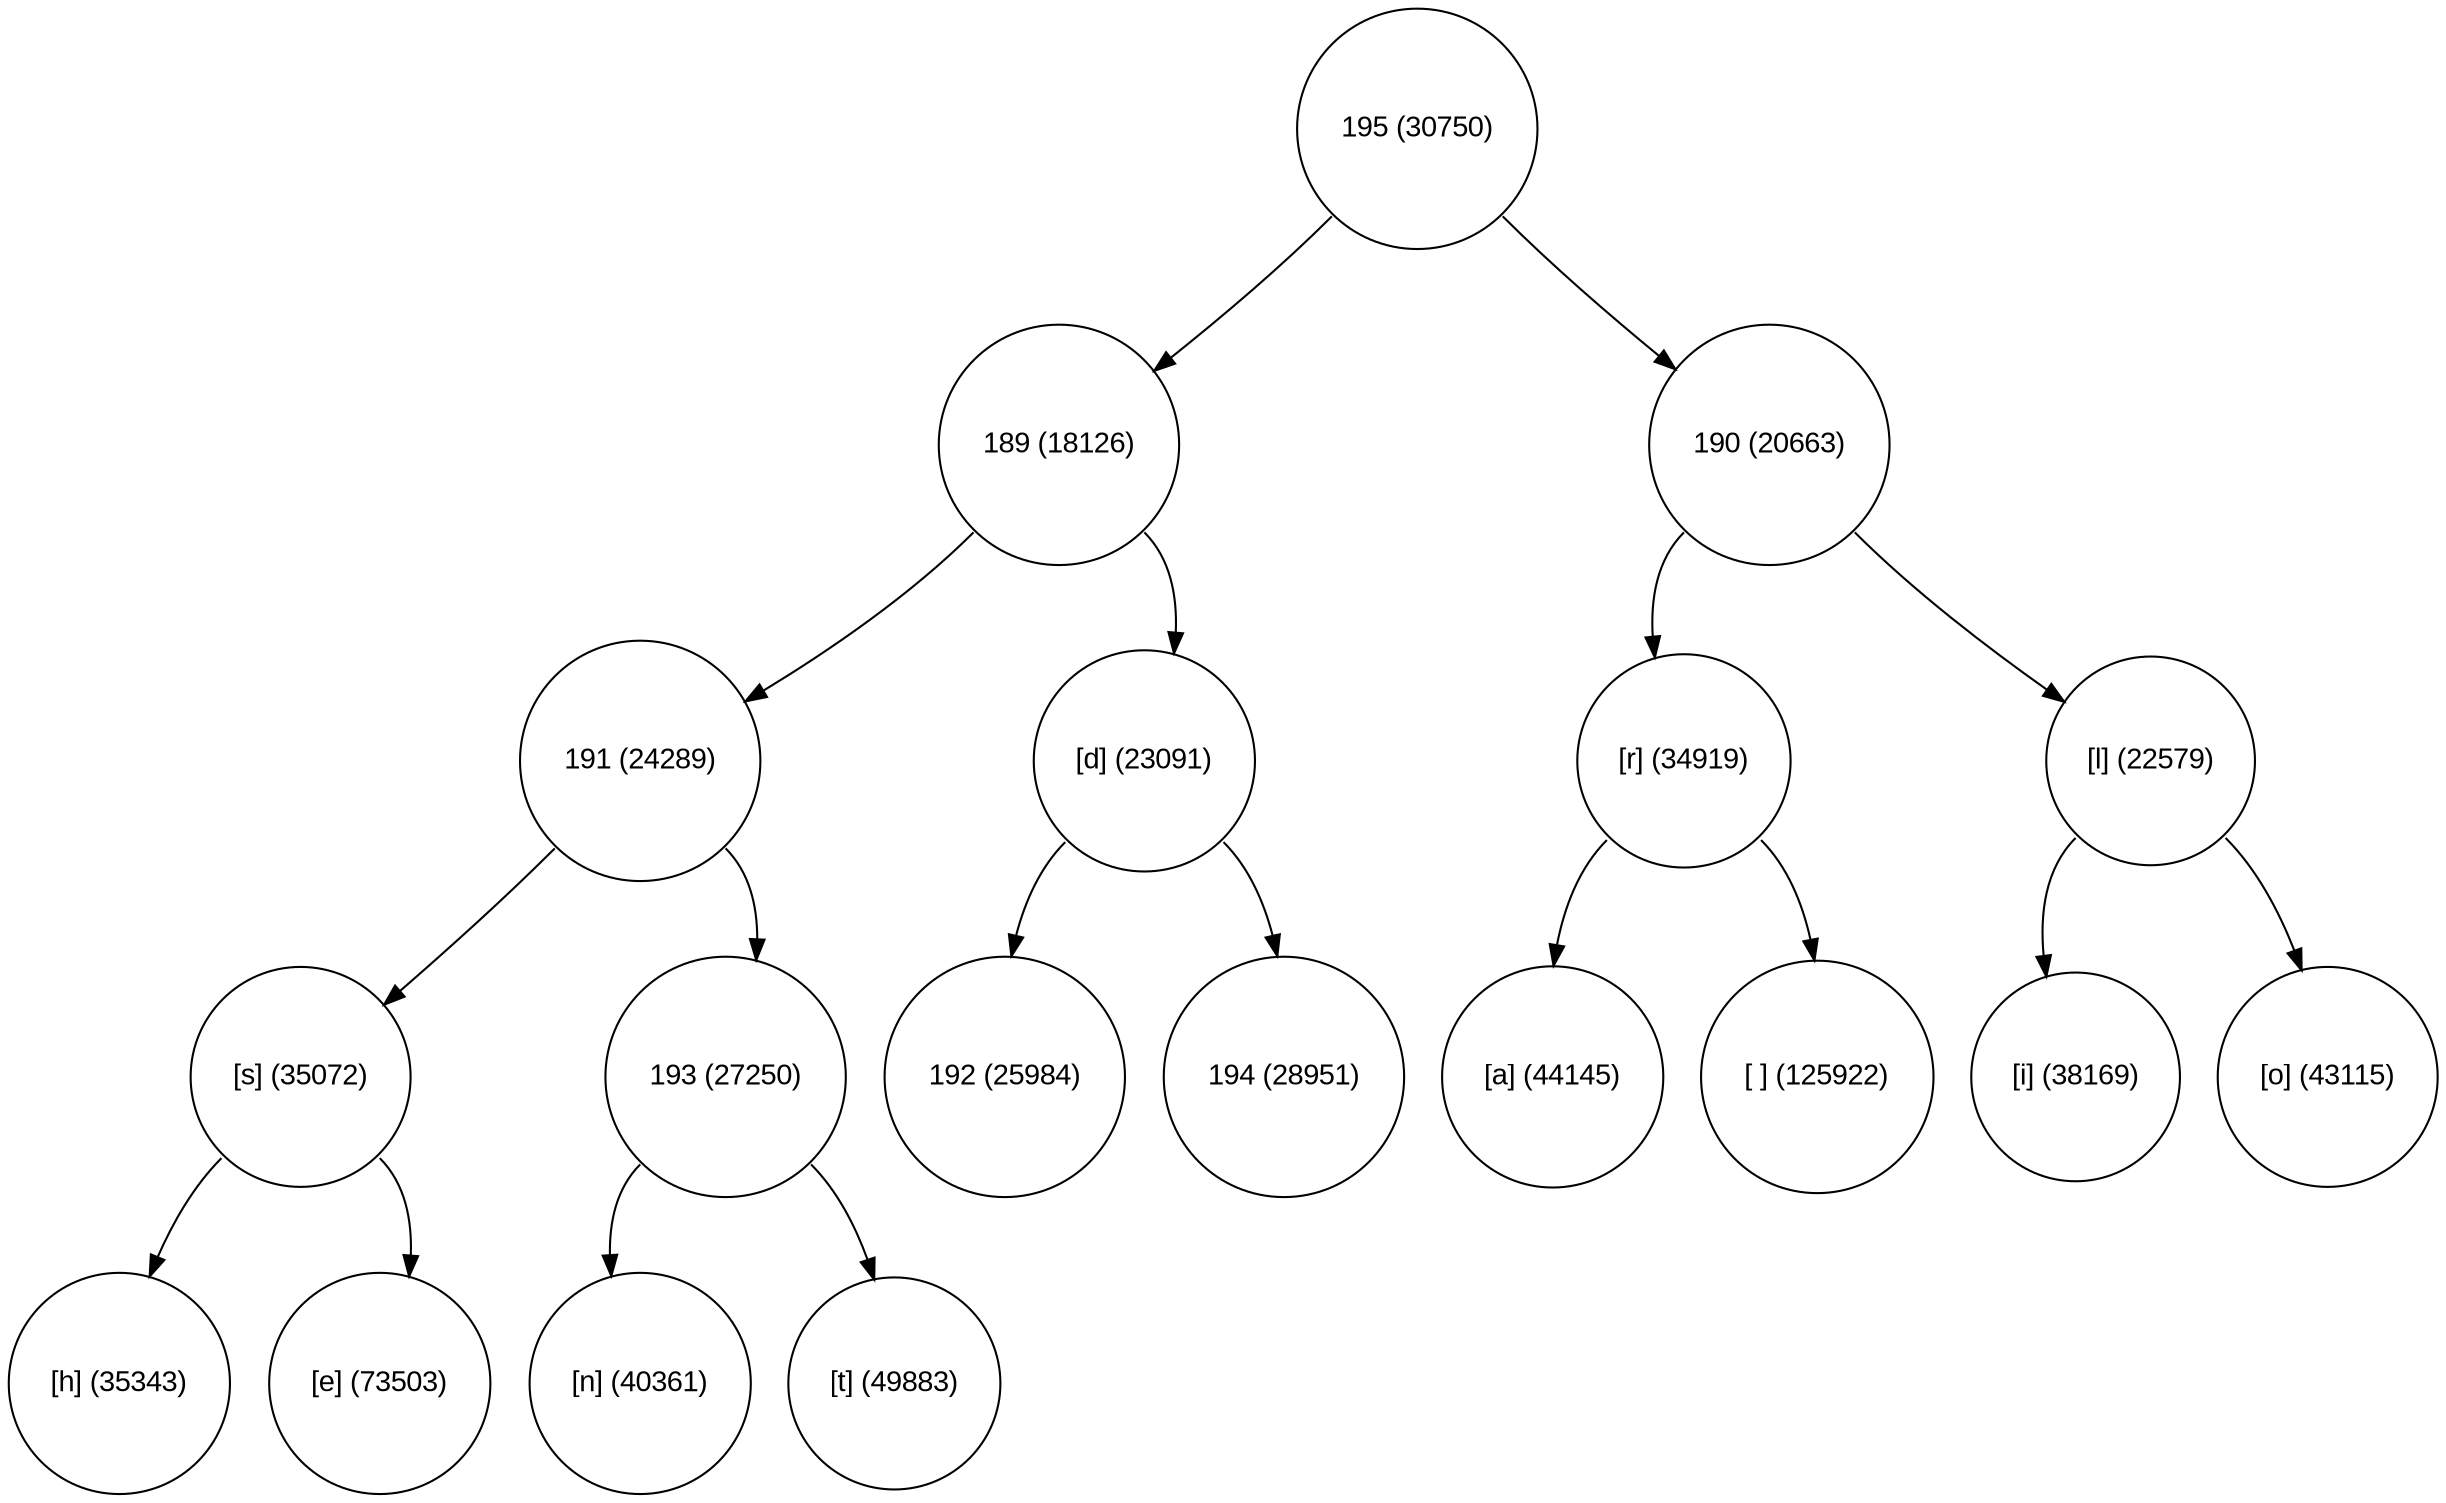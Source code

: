 digraph move_down {
	node [fontname="Arial", shape="circle", width=0.5]; 

	0 [label = "195 (30750)"];
	0:sw -> 1;
	1 [label = "189 (18126)"];
	1:sw -> 3;
	3 [label = "191 (24289)"];
	3:sw -> 7;
	7 [label = "[s] (35072)"];
	7:sw -> 15;
	15 [label = "[h] (35343)"];
	7:se -> 16;
	16 [label = "[e] (73503)"];
	3:se -> 8;
	8 [label = "193 (27250)"];
	8:sw -> 17;
	17 [label = "[n] (40361)"];
	8:se -> 18;
	18 [label = "[t] (49883)"];
	1:se -> 4;
	4 [label = "[d] (23091)"];
	4:sw -> 9;
	9 [label = "192 (25984)"];
	4:se -> 10;
	10 [label = "194 (28951)"];
	0:se -> 2;
	2 [label = "190 (20663)"];
	2:sw -> 5;
	5 [label = "[r] (34919)"];
	5:sw -> 11;
	11 [label = "[a] (44145)"];
	5:se -> 12;
	12 [label = "[ ] (125922)"];
	2:se -> 6;
	6 [label = "[l] (22579)"];
	6:sw -> 13;
	13 [label = "[i] (38169)"];
	6:se -> 14;
	14 [label = "[o] (43115)"];
}
